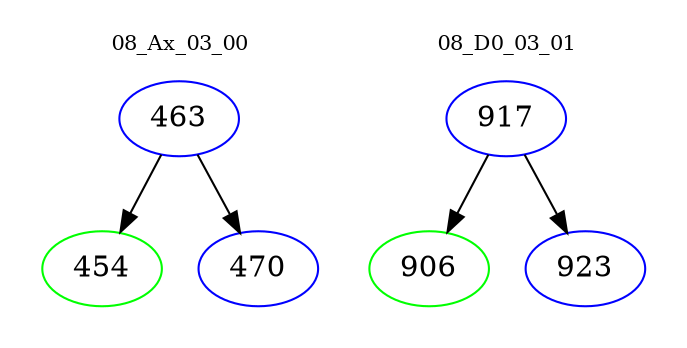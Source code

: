 digraph{
subgraph cluster_0 {
color = white
label = "08_Ax_03_00";
fontsize=10;
T0_463 [label="463", color="blue"]
T0_463 -> T0_454 [color="black"]
T0_454 [label="454", color="green"]
T0_463 -> T0_470 [color="black"]
T0_470 [label="470", color="blue"]
}
subgraph cluster_1 {
color = white
label = "08_D0_03_01";
fontsize=10;
T1_917 [label="917", color="blue"]
T1_917 -> T1_906 [color="black"]
T1_906 [label="906", color="green"]
T1_917 -> T1_923 [color="black"]
T1_923 [label="923", color="blue"]
}
}
